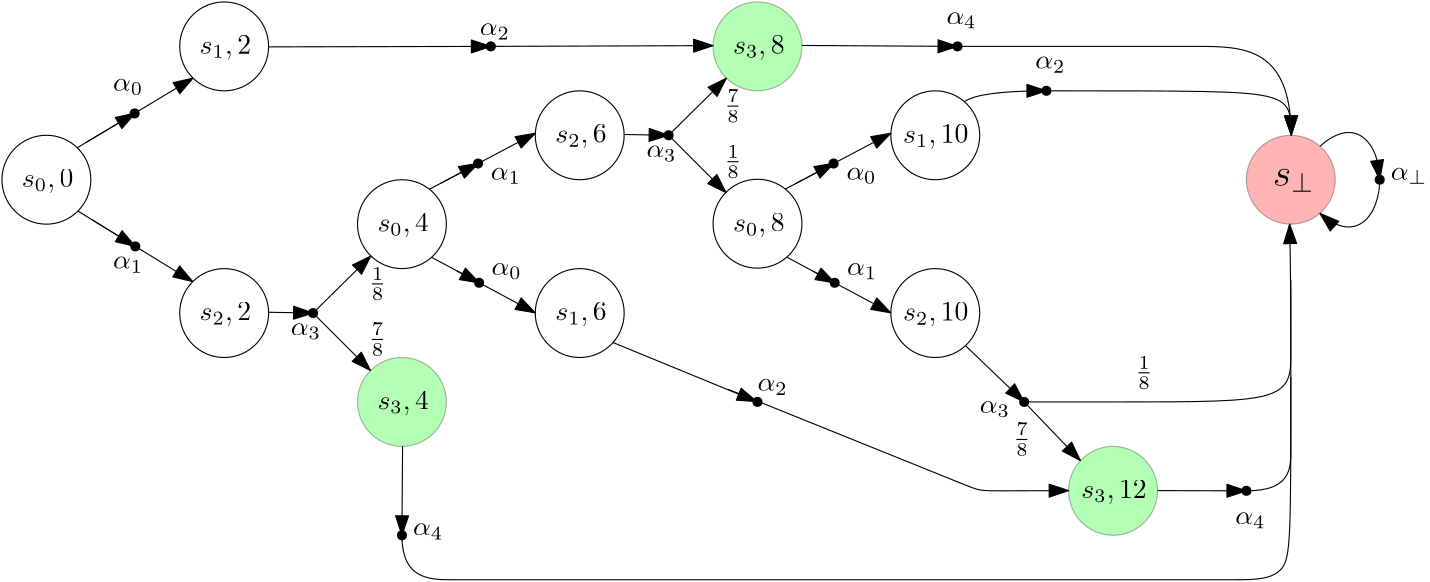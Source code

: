 <?xml version="1.0"?>
<!DOCTYPE ipe SYSTEM "ipe.dtd">
<ipe version="70206" creator="Ipe 7.2.6">
<info created="D:20180215123956" modified="D:20180505150927"/>
<preamble>\usepackage{color}
\renewcommand{\rmdefault}{\sfdefault}
%\usepackage{sansmathfonts}
\usepackage{latexsym}
%\usepackage[sfdefault,lf]{carlito}
%% The &apos;lf&apos; option for lining figures
%% The &apos;sfdefault&apos; option to make the base font sans serif
%\usepackage[T1]{fontenc}
%\renewcommand*\oldstylenums[1]{\carlitoOsF #1}</preamble>
<ipestyle name="basic">
<symbol name="arrow/arc(spx)">
<path stroke="sym-stroke" fill="sym-stroke" pen="sym-pen">
0 0 m
-1 0.333 l
-1 -0.333 l
h
</path>
</symbol>
<symbol name="arrow/farc(spx)">
<path stroke="sym-stroke" fill="white" pen="sym-pen">
0 0 m
-1 0.333 l
-1 -0.333 l
h
</path>
</symbol>
<symbol name="arrow/ptarc(spx)">
<path stroke="sym-stroke" fill="sym-stroke" pen="sym-pen">
0 0 m
-1 0.333 l
-0.8 0 l
-1 -0.333 l
h
</path>
</symbol>
<symbol name="arrow/fptarc(spx)">
<path stroke="sym-stroke" fill="white" pen="sym-pen">
0 0 m
-1 0.333 l
-0.8 0 l
-1 -0.333 l
h
</path>
</symbol>
<symbol name="mark/circle(sx)" transformations="translations">
<path fill="sym-stroke">
0.6 0 0 0.6 0 0 e
0.4 0 0 0.4 0 0 e
</path>
</symbol>
<symbol name="mark/disk(sx)" transformations="translations">
<path fill="sym-stroke">
0.6 0 0 0.6 0 0 e
</path>
</symbol>
<symbol name="mark/fdisk(sfx)" transformations="translations">
<group>
<path fill="sym-fill">
0.5 0 0 0.5 0 0 e
</path>
<path fill="sym-stroke" fillrule="eofill">
0.6 0 0 0.6 0 0 e
0.4 0 0 0.4 0 0 e
</path>
</group>
</symbol>
<symbol name="mark/box(sx)" transformations="translations">
<path fill="sym-stroke" fillrule="eofill">
-0.6 -0.6 m
0.6 -0.6 l
0.6 0.6 l
-0.6 0.6 l
h
-0.4 -0.4 m
0.4 -0.4 l
0.4 0.4 l
-0.4 0.4 l
h
</path>
</symbol>
<symbol name="mark/square(sx)" transformations="translations">
<path fill="sym-stroke">
-0.6 -0.6 m
0.6 -0.6 l
0.6 0.6 l
-0.6 0.6 l
h
</path>
</symbol>
<symbol name="mark/fsquare(sfx)" transformations="translations">
<group>
<path fill="sym-fill">
-0.5 -0.5 m
0.5 -0.5 l
0.5 0.5 l
-0.5 0.5 l
h
</path>
<path fill="sym-stroke" fillrule="eofill">
-0.6 -0.6 m
0.6 -0.6 l
0.6 0.6 l
-0.6 0.6 l
h
-0.4 -0.4 m
0.4 -0.4 l
0.4 0.4 l
-0.4 0.4 l
h
</path>
</group>
</symbol>
<symbol name="mark/cross(sx)" transformations="translations">
<group>
<path fill="sym-stroke">
-0.43 -0.57 m
0.57 0.43 l
0.43 0.57 l
-0.57 -0.43 l
h
</path>
<path fill="sym-stroke">
-0.43 0.57 m
0.57 -0.43 l
0.43 -0.57 l
-0.57 0.43 l
h
</path>
</group>
</symbol>
<symbol name="arrow/fnormal(spx)">
<path stroke="sym-stroke" fill="white" pen="sym-pen">
0 0 m
-1 0.333 l
-1 -0.333 l
h
</path>
</symbol>
<symbol name="arrow/pointed(spx)">
<path stroke="sym-stroke" fill="sym-stroke" pen="sym-pen">
0 0 m
-1 0.333 l
-0.8 0 l
-1 -0.333 l
h
</path>
</symbol>
<symbol name="arrow/fpointed(spx)">
<path stroke="sym-stroke" fill="white" pen="sym-pen">
0 0 m
-1 0.333 l
-0.8 0 l
-1 -0.333 l
h
</path>
</symbol>
<symbol name="arrow/linear(spx)">
<path stroke="sym-stroke" pen="sym-pen">
-1 0.333 m
0 0 l
-1 -0.333 l
</path>
</symbol>
<symbol name="arrow/fdouble(spx)">
<path stroke="sym-stroke" fill="white" pen="sym-pen">
0 0 m
-1 0.333 l
-1 -0.333 l
h
-1 0 m
-2 0.333 l
-2 -0.333 l
h
</path>
</symbol>
<symbol name="arrow/double(spx)">
<path stroke="sym-stroke" fill="sym-stroke" pen="sym-pen">
0 0 m
-1 0.333 l
-1 -0.333 l
h
-1 0 m
-2 0.333 l
-2 -0.333 l
h
</path>
</symbol>
<pen name="heavier" value="0.8"/>
<pen name="fat" value="1.2"/>
<pen name="ultrafat" value="2"/>
<symbolsize name="large" value="5"/>
<symbolsize name="small" value="2"/>
<symbolsize name="tiny" value="1.1"/>
<arrowsize name="large" value="10"/>
<arrowsize name="small" value="5"/>
<arrowsize name="tiny" value="3"/>
<color name="red" value="1 0 0"/>
<color name="green" value="0 1 0"/>
<color name="blue" value="0 0 1"/>
<color name="yellow" value="1 1 0"/>
<color name="orange" value="1 0.647 0"/>
<color name="gold" value="1 0.843 0"/>
<color name="purple" value="0.627 0.125 0.941"/>
<color name="gray" value="0.745"/>
<color name="brown" value="0.647 0.165 0.165"/>
<color name="navy" value="0 0 0.502"/>
<color name="pink" value="1 0.753 0.796"/>
<color name="seagreen" value="0.18 0.545 0.341"/>
<color name="turquoise" value="0.251 0.878 0.816"/>
<color name="violet" value="0.933 0.51 0.933"/>
<color name="darkblue" value="0 0 0.545"/>
<color name="darkcyan" value="0 0.545 0.545"/>
<color name="darkgray" value="0.663"/>
<color name="darkgreen" value="0 0.392 0"/>
<color name="darkmagenta" value="0.545 0 0.545"/>
<color name="darkorange" value="1 0.549 0"/>
<color name="darkred" value="0.545 0 0"/>
<color name="lightblue" value="0.678 0.847 0.902"/>
<color name="lightcyan" value="0.878 1 1"/>
<color name="lightgray" value="0.827"/>
<color name="lightgreen" value="0.565 0.933 0.565"/>
<color name="lightyellow" value="1 1 0.878"/>
<dashstyle name="dashed" value="[4] 0"/>
<dashstyle name="dotted" value="[1 3] 0"/>
<dashstyle name="dash dotted" value="[4 2 1 2] 0"/>
<dashstyle name="dash dot dotted" value="[4 2 1 2 1 2] 0"/>
<textsize name="large" value="\large"/>
<textsize name="Large" value="\Large"/>
<textsize name="LARGE" value="\LARGE"/>
<textsize name="huge" value="\huge"/>
<textsize name="Huge" value="\Huge"/>
<textsize name="small" value="\small"/>
<textsize name="footnote" value="\footnotesize"/>
<textsize name="tiny" value="\tiny"/>
<textstyle name="center" begin="\begin{center}" end="\end{center}"/>
<textstyle name="itemize" begin="\begin{itemize}" end="\end{itemize}"/>
<textstyle name="item" begin="\begin{itemize}\item{}" end="\end{itemize}"/>
<gridsize name="4 pts" value="4"/>
<gridsize name="8 pts (~3 mm)" value="8"/>
<gridsize name="16 pts (~6 mm)" value="16"/>
<gridsize name="32 pts (~12 mm)" value="32"/>
<gridsize name="10 pts (~3.5 mm)" value="10"/>
<gridsize name="20 pts (~7 mm)" value="20"/>
<gridsize name="14 pts (~5 mm)" value="14"/>
<gridsize name="28 pts (~10 mm)" value="28"/>
<gridsize name="56 pts (~20 mm)" value="56"/>
<anglesize name="90 deg" value="90"/>
<anglesize name="60 deg" value="60"/>
<anglesize name="45 deg" value="45"/>
<anglesize name="30 deg" value="30"/>
<anglesize name="22.5 deg" value="22.5"/>
<opacity name="10%" value="0.1"/>
<opacity name="30%" value="0.3"/>
<opacity name="50%" value="0.5"/>
<opacity name="75%" value="0.75"/>
<tiling name="falling" angle="-60" step="4" width="1"/>
<tiling name="rising" angle="30" step="4" width="1"/>
</ipestyle>
<page>
<layer name="alpha"/>
<view layers="alpha" active="alpha"/>
<path layer="alpha" matrix="1 0 0 1 -32 -16" stroke="black">
16 0 0 16 64 720 e
</path>
<text matrix="1 0 0 1 -0.839497 -14.6384" transformations="translations" pos="24 716" stroke="black" type="label" width="18.549" height="6.428" depth="1.93" valign="baseline" style="math">s_0, 0</text>
<path matrix="1 0 0 1 32 -64" stroke="black">
16 0 0 16 64 720 e
</path>
<text matrix="1 0 0 1 63.1605 -62.6384" transformations="translations" pos="24 716" stroke="black" type="label" width="18.549" height="6.428" depth="1.93" valign="baseline" style="math">s_2, 2</text>
<path matrix="1 0 0 1 32 32" stroke="black">
16 0 0 16 64 720 e
</path>
<text matrix="1 0 0 1 63.1605 33.3616" transformations="translations" pos="24 716" stroke="black" type="label" width="18.549" height="6.428" depth="1.93" valign="baseline" style="math">s_1, 2</text>
<path matrix="1 0 0 1 96 -32" stroke="black">
16 0 0 16 64 720 e
</path>
<text matrix="1 0 0 1 127.16 -30.6384" transformations="translations" pos="24 716" stroke="black" type="label" width="18.549" height="6.428" depth="1.93" valign="baseline" style="math">s_0, 4</text>
<path matrix="1 0 0 1 224 32" stroke="black" fill="green" opacity="30%">
16 0 0 16 64 720 e
</path>
<text matrix="1 0 0 1 255.16 33.3616" transformations="translations" pos="24 716" stroke="black" type="label" width="18.549" height="6.428" depth="1.93" valign="baseline" style="math">s_3, 8</text>
<path matrix="1 0 0 1 96 -96" stroke="black" fill="green" opacity="30%">
16 0 0 16 64 720 e
</path>
<text matrix="1 0 0 1 127.16 -94.6384" transformations="translations" pos="24 716" stroke="black" type="label" width="18.549" height="6.428" depth="1.93" valign="baseline" style="math">s_3, 4</text>
<path matrix="1 0 0 1 160 -64" stroke="black">
16 0 0 16 64 720 e
</path>
<text matrix="1 0 0 1 191.161 -62.6384" transformations="translations" pos="24 716" stroke="black" type="label" width="18.549" height="6.428" depth="1.93" valign="baseline" style="math">s_1, 6</text>
<path matrix="1 0 0 1 160 0" stroke="black">
16 0 0 16 64 720 e
</path>
<text matrix="1 0 0 1 191.161 1.3616" transformations="translations" pos="24 716" stroke="black" type="label" width="18.549" height="6.428" depth="1.93" valign="baseline" style="math">s_2, 6</text>
<path matrix="1 0 0 1 224 -31.8375" stroke="black">
16 0 0 16 64 720 e
</path>
<text matrix="1 0 0 1 255.16 -30.6384" transformations="translations" pos="24 716" stroke="black" type="label" width="18.549" height="6.428" depth="1.93" valign="baseline" style="math">s_0, 8</text>
<path matrix="1 0 0 1 288 -64" stroke="black">
16 0 0 16 64 720 e
</path>
<text matrix="1 0 0 1 316.378 -62.7039" transformations="translations" pos="24 716" stroke="black" type="label" width="23.53" height="6.428" depth="1.93" valign="baseline" style="math">s_2, 10</text>
<path matrix="1 0 0 1 288 0" stroke="black">
16 0 0 16 64 720 e
</path>
<text matrix="1 0 0 1 316.378 1.29612" transformations="translations" pos="24 716" stroke="black" type="label" width="23.53" height="6.428" depth="1.93" valign="baseline" style="math">s_1, 10</text>
<path stroke="black" arrow="normal/normal">
43.0995 715.524 m
64 728 l
</path>
<path stroke="black" arrow="normal/normal">
46.3629 717.472 m
84.8042 740.57 l
</path>
<use name="mark/disk(sx)" pos="63.7668 727.861" size="normal" stroke="black"/>
<path stroke="black" arrow="normal/normal">
43.3439 692.717 m
64 680 l
</path>
<path stroke="black" arrow="normal/normal">
48.2686 689.685 m
84.6954 667.323 l
</path>
<use name="mark/disk(sx)" pos="64 680" size="normal" stroke="black"/>
<use name="mark/disk(sx)" pos="192 752" size="normal" stroke="black"/>
<path stroke="black" arrow="normal/normal">
111.999 751.829 m
192 752 l
</path>
<path stroke="black" arrow="normal/normal">
191.587 751.999 m
272.002 752.276 l
</path>
<path stroke="black" arrow="normal/normal">
111.997 656.29 m
128 656 l
</path>
<use name="mark/disk(sx)" pos="128 656" size="normal" stroke="black"/>
<path stroke="black" arrow="normal/normal">
128 656 m
148.81 676.564 l
</path>
<path stroke="black" arrow="normal/normal">
128 656 m
148.683 635.31 l
</path>
<path matrix="1 0 0 1 128 64" stroke="black" arrow="normal/normal">
111.997 656.29 m
128 656 l
</path>
<use matrix="1 0 0 1 128 64" name="mark/disk(sx)" pos="128 656" size="normal" stroke="black"/>
<path matrix="1 0 0 1 128 64" stroke="black" arrow="normal/normal">
128 656 m
148.81 676.564 l
</path>
<path matrix="1 0 0 1 128 64" stroke="black" arrow="normal/normal">
128 656 m
148.683 635.31 l
</path>
<path matrix="1 0 0 1 64 0" stroke="black" fill="red" opacity="30%">
16 0 0 16 416 704 e
</path>
<text matrix="1 0 0 1 61.5015 -2.13602" transformations="translations" pos="412 704" stroke="black" type="label" width="14.864" height="6.179" depth="2.15" valign="baseline" size="Large" style="math">s_{\bot}</text>
<use name="mark/disk(sx)" pos="392 736" size="normal" stroke="black"/>
<path stroke="black" arrow="normal/normal">
362.468 732.1 m
368 736
392 736 c
</path>
<path stroke="black" arrow="normal/normal">
392 736 m
445.714 736
480 736
480 728
480.161 720 c
</path>
<use name="mark/disk(sx)" pos="360 752" size="normal" stroke="black"/>
<path stroke="black" arrow="normal/normal">
303.996 752.338 m
360 752 l
</path>
<path matrix="2.14286 0 0 1 -411.429 0" stroke="black" arrow="normal/normal">
360 752 m
384 752
400 752
416 752
416.065 720 c
</path>
<text matrix="1 0 0 1 0 -4" transformations="translations" pos="56 740" stroke="black" type="label" width="10.842" height="4.294" depth="1.49" valign="baseline" style="math">\alpha_0</text>
<text matrix="1 0 0 1 0 -68" transformations="translations" pos="56 740" stroke="black" type="label" width="10.842" height="4.294" depth="1.49" valign="baseline" style="math">\alpha_1</text>
<text matrix="1 0 0 1 132 16" transformations="translations" pos="56 740" stroke="black" type="label" width="10.842" height="4.294" depth="1.49" valign="baseline" style="math">\alpha_2</text>
<text matrix="1 0 0 1 -4 -12" transformations="translations" pos="124 660" stroke="black" type="label" width="10.842" height="4.294" depth="1.49" valign="baseline" style="math">\alpha_3</text>
<text matrix="1 0 0 1 40 -84" transformations="translations" pos="124 660" stroke="black" type="label" width="10.842" height="4.294" depth="1.49" valign="baseline" style="math">\alpha_4</text>
<path stroke="black" arrow="normal/normal">
169.888 700.579 m
208.016 720.726 l
</path>
<path stroke="black" arrow="normal/normal">
170.654 676.063 m
208 656.078 l
</path>
<use name="mark/disk(sx)" pos="187.393 709.829" size="normal" stroke="black"/>
<use name="mark/disk(sx)" pos="187.792 666.891" size="normal" stroke="black"/>
<path stroke="black" arrow="normal/normal">
173.707 702.597 m
187.582 709.929 l
</path>
<path stroke="black" arrow="normal/normal">
179.708 671.218 m
187.934 666.816 l
</path>
<text matrix="1 0 0 1 136.237 -70.309" transformations="translations" pos="56 740" stroke="black" type="label" width="10.842" height="4.294" depth="1.49" valign="baseline" style="math">\alpha_0</text>
<text matrix="1 0 0 1 136 -36" transformations="translations" pos="56 740" stroke="black" type="label" width="10.842" height="4.294" depth="1.49" valign="baseline" style="math">\alpha_1</text>
<text matrix="1 0 0 1 124 52" transformations="translations" pos="124 660" stroke="black" type="label" width="10.842" height="4.294" depth="1.49" valign="baseline" style="math">\alpha_3</text>
<path matrix="1 0 0 1 128 0" stroke="black" arrow="normal/normal">
169.888 700.579 m
208.016 720.726 l
</path>
<path matrix="1 0 0 1 128 0" stroke="black" arrow="normal/normal">
170.654 676.063 m
208 656.078 l
</path>
<use matrix="1 0 0 1 128 0" name="mark/disk(sx)" pos="187.393 709.829" size="normal" stroke="black"/>
<use matrix="1 0 0 1 128 0" name="mark/disk(sx)" pos="187.792 666.891" size="normal" stroke="black"/>
<path matrix="1 0 0 1 128 0" stroke="black" arrow="normal/normal">
173.707 702.597 m
187.582 709.929 l
</path>
<path matrix="1 0 0 1 128 0" stroke="black" arrow="normal/normal">
179.708 671.218 m
187.934 666.816 l
</path>
<text matrix="1 0 0 1 264.237 -70.309" transformations="translations" pos="56 740" stroke="black" type="label" width="10.842" height="4.294" depth="1.49" valign="baseline" style="math">\alpha_1</text>
<text matrix="1 0 0 1 264 -36" transformations="translations" pos="56 740" stroke="black" type="label" width="10.842" height="4.294" depth="1.49" valign="baseline" style="math">\alpha_0</text>
<text matrix="1 0 0 1 232 -112" transformations="translations" pos="56 740" stroke="black" type="label" width="10.842" height="4.294" depth="1.49" valign="baseline" style="math">\alpha_2</text>
<text matrix="1 0 0 1 332 4" transformations="translations" pos="56 740" stroke="black" type="label" width="10.842" height="4.294" depth="1.49" valign="baseline" style="math">\alpha_2</text>
<text matrix="1 0 0 1 232 100" transformations="translations" pos="124 660" stroke="black" type="label" width="10.842" height="4.294" depth="1.49" valign="baseline" style="math">\alpha_4</text>
<text matrix="1 0 0 1 4 -4" transformations="translations" pos="144 648" stroke="black" type="label" width="6.362" height="8.422" depth="3.43" valign="baseline" style="math">\frac{7}{8}</text>
<text matrix="1 0 0 1 4 16" transformations="translations" pos="144 648" stroke="black" type="label" width="6.362" height="8.422" depth="3.43" valign="baseline" style="math">\frac{1}{8}</text>
<text matrix="1 0 0 1 132 80" transformations="translations" pos="144 648" stroke="black" type="label" width="6.362" height="8.422" depth="3.43" valign="baseline" style="math">\frac{7}{8}</text>
<text matrix="1 0 0 1 132 60" transformations="translations" pos="144 648" stroke="black" type="label" width="6.362" height="8.422" depth="3.43" valign="baseline" style="math">\frac{1}{8}</text>
<path matrix="1 0 0 1 352 -128" stroke="black" fill="green" opacity="30%">
16 0 0 16 64 720 e
</path>
<text matrix="1 0 0 1 380.578 -126.59" transformations="translations" pos="24 716" stroke="black" type="label" width="23.53" height="6.428" depth="1.93" valign="baseline" style="math">s_3, 12</text>
<path stroke="black" arrow="normal/normal">
235.975 645.388 m
287.725 624.129 l
</path>
<use name="mark/disk(sx)" pos="287.983 624.024" size="normal" stroke="black"/>
<path matrix="1 0 0 1 64 0" stroke="black" arrow="normal/normal">
368 592.08 m
400 592 l
</path>
<use matrix="1 0 0 1 64 0" name="mark/disk(sx)" pos="400 592" size="normal" stroke="black"/>
<path matrix="1 0 0 1 64 0" stroke="black" arrow="normal/normal">
400 592 m
416 592
416 608
416 624
416 672
415.562 688.006 c
</path>
<path stroke="black" arrow="normal/normal">
160.221 608.002 m
160 576 l
</path>
<use name="mark/disk(sx)" pos="160 576" size="normal" stroke="black"/>
<path matrix="1.25 0 0 1 -40 0" stroke="black">
160 576 m
160 560
176 560
192 560
384 560
400 560
416 560
416 576
416 632.931 c
</path>
<use matrix="1 0 0 1 32 0" name="mark/disk(sx)" pos="352 624" size="normal" stroke="black"/>
<text matrix="1 0 0 1 32 -4" transformations="translations" pos="336 624" stroke="black" type="label" width="10.842" height="4.294" depth="1.49" valign="baseline" style="math">\alpha_3</text>
<path matrix="1 0 0 1 64 0" stroke="black">
352 624 m
384 624
416 624
416 640
416 656
416 668 c
</path>
<text matrix="1 0 0 1 280 -16" transformations="translations" pos="144 648" stroke="black" type="label" width="6.362" height="8.422" depth="3.43" valign="baseline" style="math">\frac{1}{8}</text>
<text matrix="1 0 0 1 236 -40" transformations="translations" pos="144 648" stroke="black" type="label" width="6.362" height="8.422" depth="3.43" valign="baseline" style="math">\frac{7}{8}</text>
<text matrix="1 0 0 1 336 -80" transformations="translations" pos="124 660" stroke="black" type="label" width="10.842" height="4.294" depth="1.49" valign="baseline" style="math">\alpha_4</text>
<path stroke="black" arrow="normal/normal">
277.437 628.538 m
316.88 612.625
337.931 604.132
363.916 593.648
368 592
374.558 592
384.322 592
400 592.083 c
</path>
<path stroke="black" arrow="normal/normal">
362.878 644.267 m
384 624 l
</path>
<path stroke="black" arrow="normal/normal">
384 624 m
404.252 602.862 l
</path>
<path stroke="black">
383.997 624.003 m
416 624 l
416 624 l
416 624 l
</path>
<path stroke="black" arrow="normal/normal">
490.502 716.071 m
504 728
520 704
504 680
490.462 691.894 c
</path>
<use name="mark/disk(sx)" pos="512 704" size="normal" stroke="black"/>
<path stroke="black" arrow="normal/normal">
511.005 711.2 m
512 704 l
</path>
<text matrix="1 0 0 1 -4 0" transformations="translations" pos="520 704" stroke="black" type="label" width="13.098" height="4.294" depth="1.49" valign="baseline" style="math">\alpha_\bot</text>
</page>
</ipe>
